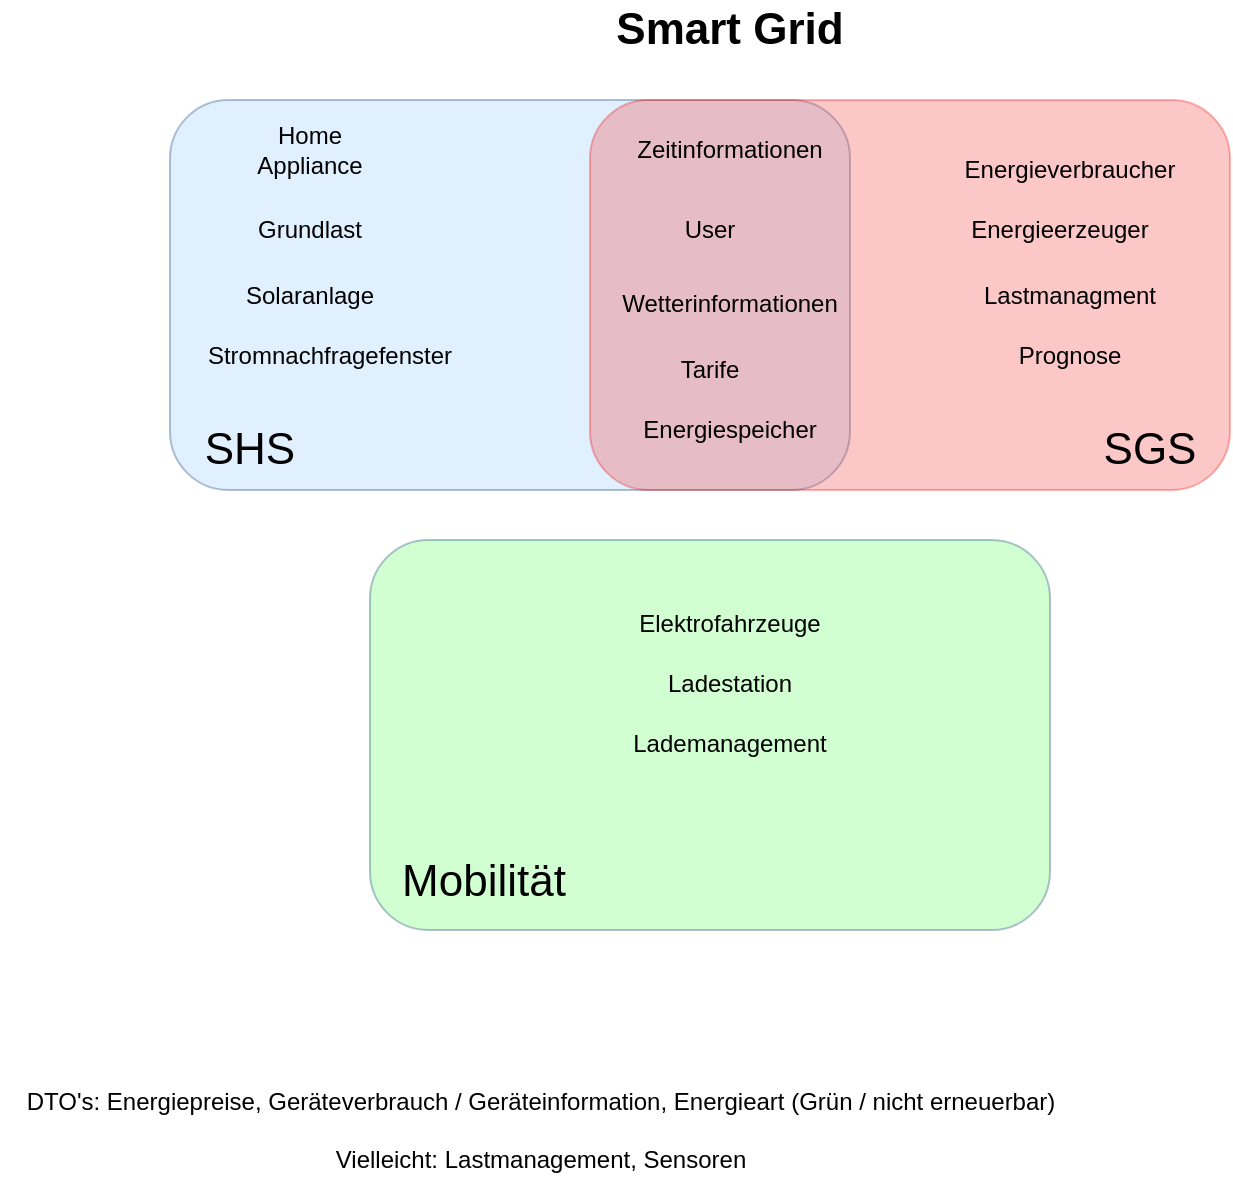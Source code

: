 <mxfile version="21.2.2" type="device">
  <diagram id="E4VXi0l4gOPJAWyX6kmC" name="Seite-1">
    <mxGraphModel dx="694" dy="421" grid="1" gridSize="10" guides="1" tooltips="1" connect="1" arrows="1" fold="1" page="1" pageScale="1" pageWidth="827" pageHeight="1169" math="0" shadow="0">
      <root>
        <mxCell id="0" />
        <mxCell id="1" parent="0" />
        <mxCell id="HGYrWsKxrRDoUo5O1yQK-13" value="" style="rounded=1;whiteSpace=wrap;html=1;fontSize=22;strokeColor=#003366;fillColor=#99CCFF;fillStyle=auto;opacity=30;" parent="1" vertex="1">
          <mxGeometry x="110" y="350" width="340" height="195" as="geometry" />
        </mxCell>
        <mxCell id="HGYrWsKxrRDoUo5O1yQK-12" value="" style="rounded=1;whiteSpace=wrap;html=1;fontSize=22;strokeColor=#F00505;fillColor=#F04848;fillStyle=auto;opacity=30;" parent="1" vertex="1">
          <mxGeometry x="320" y="350" width="320" height="195" as="geometry" />
        </mxCell>
        <mxCell id="HGYrWsKxrRDoUo5O1yQK-1" value="&lt;div&gt;Home Appliance&lt;/div&gt;" style="text;html=1;strokeColor=none;fillColor=none;align=center;verticalAlign=middle;whiteSpace=wrap;rounded=0;" parent="1" vertex="1">
          <mxGeometry x="150" y="360" width="60" height="30" as="geometry" />
        </mxCell>
        <mxCell id="HGYrWsKxrRDoUo5O1yQK-2" value="Energieerzeuger" style="text;html=1;strokeColor=none;fillColor=none;align=center;verticalAlign=middle;whiteSpace=wrap;rounded=0;" parent="1" vertex="1">
          <mxGeometry x="480" y="400" width="150" height="30" as="geometry" />
        </mxCell>
        <mxCell id="HGYrWsKxrRDoUo5O1yQK-3" value="Solaranlage" style="text;html=1;strokeColor=none;fillColor=none;align=center;verticalAlign=middle;whiteSpace=wrap;rounded=0;fontStyle=0" parent="1" vertex="1">
          <mxGeometry x="110" y="432.5" width="140" height="30" as="geometry" />
        </mxCell>
        <mxCell id="HGYrWsKxrRDoUo5O1yQK-4" value="Wetterinformationen" style="text;html=1;strokeColor=none;fillColor=none;align=center;verticalAlign=middle;whiteSpace=wrap;rounded=0;" parent="1" vertex="1">
          <mxGeometry x="320" y="437" width="140" height="30" as="geometry" />
        </mxCell>
        <mxCell id="HGYrWsKxrRDoUo5O1yQK-5" value="Energiespeicher" style="text;html=1;strokeColor=none;fillColor=none;align=center;verticalAlign=middle;whiteSpace=wrap;rounded=0;" parent="1" vertex="1">
          <mxGeometry x="320" y="500" width="140" height="30" as="geometry" />
        </mxCell>
        <mxCell id="HGYrWsKxrRDoUo5O1yQK-6" value="Zeitinformationen" style="text;html=1;strokeColor=none;fillColor=none;align=center;verticalAlign=middle;whiteSpace=wrap;rounded=0;" parent="1" vertex="1">
          <mxGeometry x="320" y="360" width="140" height="30" as="geometry" />
        </mxCell>
        <mxCell id="HGYrWsKxrRDoUo5O1yQK-7" value="Stromnachfragefenster" style="text;html=1;strokeColor=none;fillColor=none;align=center;verticalAlign=middle;whiteSpace=wrap;rounded=0;" parent="1" vertex="1">
          <mxGeometry x="120" y="462.5" width="140" height="30" as="geometry" />
        </mxCell>
        <mxCell id="HGYrWsKxrRDoUo5O1yQK-8" value="Grundlast" style="text;html=1;strokeColor=none;fillColor=none;align=center;verticalAlign=middle;whiteSpace=wrap;rounded=0;" parent="1" vertex="1">
          <mxGeometry x="110" y="400" width="140" height="30" as="geometry" />
        </mxCell>
        <mxCell id="HGYrWsKxrRDoUo5O1yQK-10" value="&lt;div style=&quot;font-size: 22px;&quot;&gt;Smart Grid&lt;/div&gt;" style="text;html=1;strokeColor=none;fillColor=none;align=center;verticalAlign=middle;whiteSpace=wrap;rounded=0;fontStyle=1;fontSize=22;" parent="1" vertex="1">
          <mxGeometry x="280" y="300" width="220" height="30" as="geometry" />
        </mxCell>
        <mxCell id="HGYrWsKxrRDoUo5O1yQK-11" value="Energieverbraucher" style="text;html=1;strokeColor=none;fillColor=none;align=center;verticalAlign=middle;whiteSpace=wrap;rounded=0;" parent="1" vertex="1">
          <mxGeometry x="520" y="370" width="80" height="30" as="geometry" />
        </mxCell>
        <mxCell id="HGYrWsKxrRDoUo5O1yQK-14" value="SGS" style="text;html=1;strokeColor=none;fillColor=none;align=center;verticalAlign=middle;whiteSpace=wrap;rounded=0;fillStyle=auto;fontSize=22;" parent="1" vertex="1">
          <mxGeometry x="570" y="510" width="60" height="30" as="geometry" />
        </mxCell>
        <mxCell id="HGYrWsKxrRDoUo5O1yQK-15" value="SHS" style="text;html=1;strokeColor=none;fillColor=none;align=center;verticalAlign=middle;whiteSpace=wrap;rounded=0;fillStyle=auto;fontSize=22;" parent="1" vertex="1">
          <mxGeometry x="120" y="510" width="60" height="30" as="geometry" />
        </mxCell>
        <mxCell id="HGYrWsKxrRDoUo5O1yQK-16" value="Prognose" style="text;html=1;strokeColor=none;fillColor=none;align=center;verticalAlign=middle;whiteSpace=wrap;rounded=0;fontStyle=0" parent="1" vertex="1">
          <mxGeometry x="490" y="462.5" width="140" height="30" as="geometry" />
        </mxCell>
        <mxCell id="HGYrWsKxrRDoUo5O1yQK-17" value="Lastmanagment" style="text;html=1;strokeColor=none;fillColor=none;align=center;verticalAlign=middle;whiteSpace=wrap;rounded=0;" parent="1" vertex="1">
          <mxGeometry x="490" y="432.5" width="140" height="30" as="geometry" />
        </mxCell>
        <mxCell id="HGYrWsKxrRDoUo5O1yQK-19" value="User" style="text;html=1;strokeColor=none;fillColor=none;align=center;verticalAlign=middle;whiteSpace=wrap;rounded=0;" parent="1" vertex="1">
          <mxGeometry x="310" y="400" width="140" height="30" as="geometry" />
        </mxCell>
        <mxCell id="HGYrWsKxrRDoUo5O1yQK-20" value="Tarife" style="text;html=1;strokeColor=none;fillColor=none;align=center;verticalAlign=middle;whiteSpace=wrap;rounded=0;fontStyle=0" parent="1" vertex="1">
          <mxGeometry x="310" y="470" width="140" height="30" as="geometry" />
        </mxCell>
        <mxCell id="G_giYsL83viZyYNvSKfM-1" value="" style="rounded=1;whiteSpace=wrap;html=1;fontSize=22;strokeColor=#003366;fillColor=#66FF66;fillStyle=auto;opacity=30;" vertex="1" parent="1">
          <mxGeometry x="210" y="570" width="340" height="195" as="geometry" />
        </mxCell>
        <mxCell id="G_giYsL83viZyYNvSKfM-2" value="Mobilität" style="text;html=1;strokeColor=none;fillColor=none;align=center;verticalAlign=middle;whiteSpace=wrap;rounded=0;fillStyle=auto;fontSize=22;" vertex="1" parent="1">
          <mxGeometry x="237" y="726" width="60" height="30" as="geometry" />
        </mxCell>
        <mxCell id="G_giYsL83viZyYNvSKfM-3" value="Elektrofahrzeuge" style="text;html=1;strokeColor=none;fillColor=none;align=center;verticalAlign=middle;whiteSpace=wrap;rounded=0;" vertex="1" parent="1">
          <mxGeometry x="320" y="596.5" width="140" height="30" as="geometry" />
        </mxCell>
        <mxCell id="G_giYsL83viZyYNvSKfM-4" value="Ladestation" style="text;html=1;strokeColor=none;fillColor=none;align=center;verticalAlign=middle;whiteSpace=wrap;rounded=0;" vertex="1" parent="1">
          <mxGeometry x="320" y="626.5" width="140" height="30" as="geometry" />
        </mxCell>
        <mxCell id="G_giYsL83viZyYNvSKfM-5" value="Lademanagement" style="text;html=1;strokeColor=none;fillColor=none;align=center;verticalAlign=middle;whiteSpace=wrap;rounded=0;" vertex="1" parent="1">
          <mxGeometry x="320" y="656.5" width="140" height="30" as="geometry" />
        </mxCell>
        <mxCell id="G_giYsL83viZyYNvSKfM-6" value="DTO&#39;s: Energiepreise, Geräteverbrauch / Geräteinformation, Energieart (Grün / nicht erneuerbar)&lt;br&gt;&lt;br&gt;Vielleicht: Lastmanagement, Sensoren" style="text;html=1;align=center;verticalAlign=middle;resizable=0;points=[];autosize=1;strokeColor=none;fillColor=none;" vertex="1" parent="1">
          <mxGeometry x="25" y="835" width="540" height="60" as="geometry" />
        </mxCell>
      </root>
    </mxGraphModel>
  </diagram>
</mxfile>
